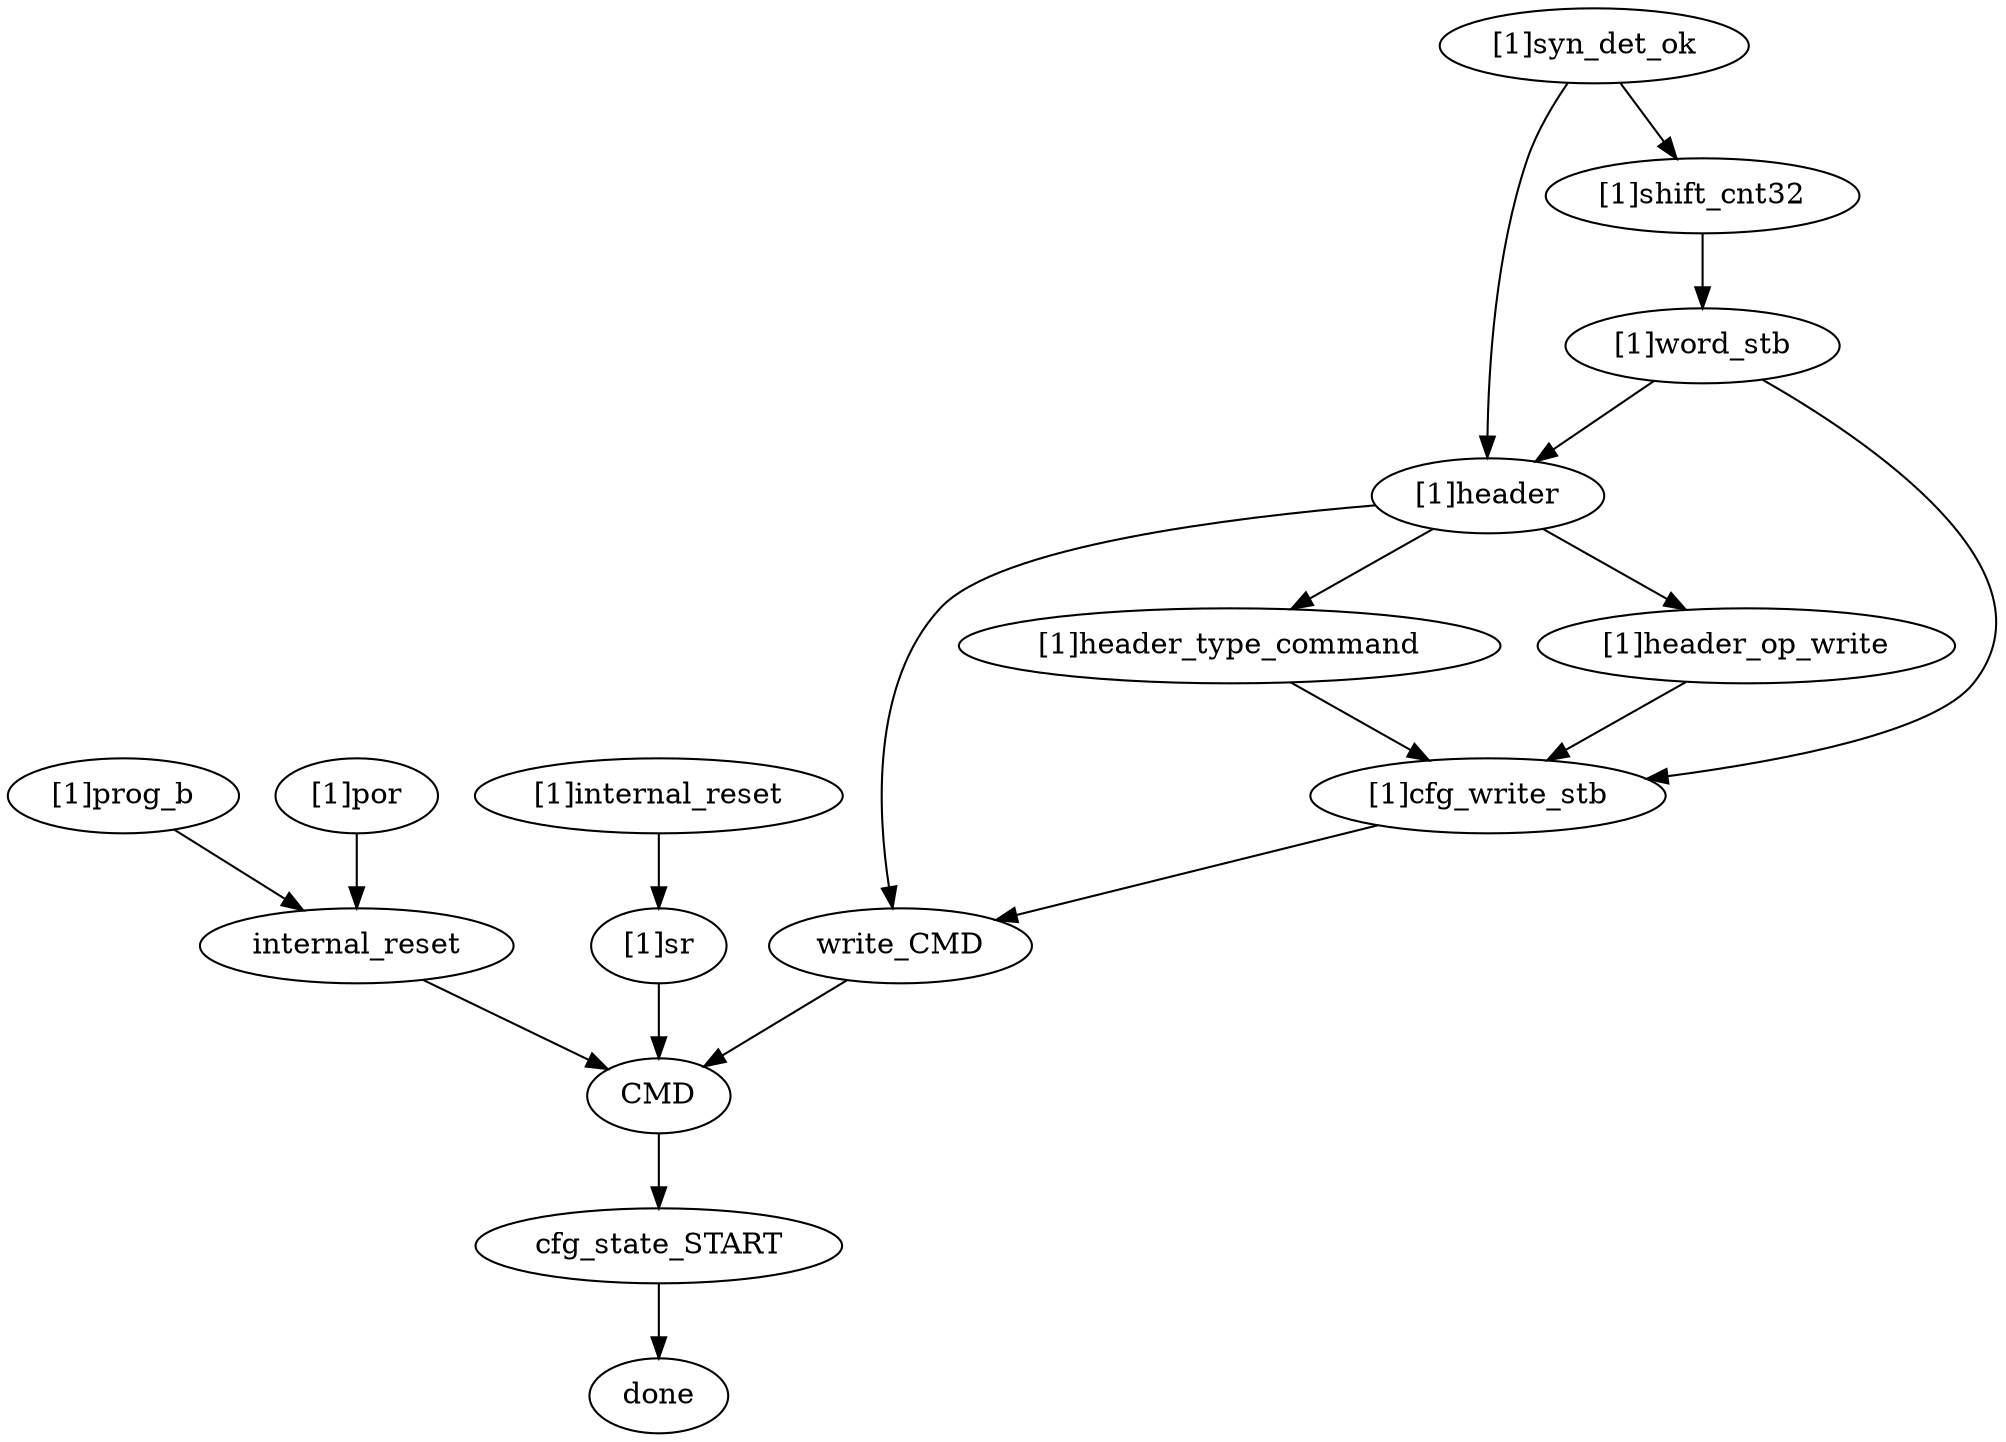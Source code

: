 strict digraph "" {
	write_CMD	 [complexity=5,
		importance=0.0588234034966,
		rank=0.0117646806993];
	CMD	 [complexity=4,
		importance=0.0457706137441,
		rank=0.011442653436];
	write_CMD -> CMD;
	"[1]word_stb"	 [complexity=15,
		importance=0.127888436942,
		rank=0.00852589579615];
	"[1]header"	 [complexity=14,
		importance=0.111374382713,
		rank=0.0079553130509];
	"[1]word_stb" -> "[1]header";
	"[1]cfg_write_stb"	 [complexity=8,
		importance=0.0811247970631,
		rank=0.0101405996329];
	"[1]word_stb" -> "[1]cfg_write_stb";
	"[1]header_type_command"	 [complexity=12,
		importance=0.0930624922091,
		rank=0.0077552076841];
	"[1]header_type_command" -> "[1]cfg_write_stb";
	"[1]prog_b"	 [complexity=8,
		importance=0.125392592781,
		rank=0.0156740740976];
	internal_reset	 [complexity=5,
		importance=0.114108872531,
		rank=0.0228217745062];
	"[1]prog_b" -> internal_reset;
	"[1]internal_reset"	 [complexity=7,
		importance=2.89279802227,
		rank=0.413256860324];
	"[1]sr"	 [complexity=6,
		importance=0.0869766780978,
		rank=0.0144961130163];
	"[1]internal_reset" -> "[1]sr";
	"[1]syn_det_ok"	 [complexity=15,
		importance=0.240378255691,
		rank=0.0160252170461];
	"[1]syn_det_ok" -> "[1]header";
	"[1]shift_cnt32"	 [complexity=14,
		importance=0.118560197294,
		rank=0.00846858552101];
	"[1]syn_det_ok" -> "[1]shift_cnt32";
	cfg_state_START	 [complexity=2,
		importance=0.0302412333547,
		rank=0.0151206166773];
	CMD -> cfg_state_START;
	done	 [complexity=0,
		importance=0.0150752354667,
		rank=0.0];
	cfg_state_START -> done;
	internal_reset -> CMD;
	"[1]header_op_write"	 [complexity=12,
		importance=0.0930624922091,
		rank=0.0077552076841];
	"[1]header_op_write" -> "[1]cfg_write_stb";
	"[1]header" -> write_CMD;
	"[1]header" -> "[1]header_type_command";
	"[1]header" -> "[1]header_op_write";
	"[1]shift_cnt32" -> "[1]word_stb";
	"[1]cfg_write_stb" -> write_CMD;
	"[1]por"	 [complexity=8,
		importance=0.125392592781,
		rank=0.0156740740976];
	"[1]por" -> internal_reset;
	"[1]sr" -> CMD;
}
